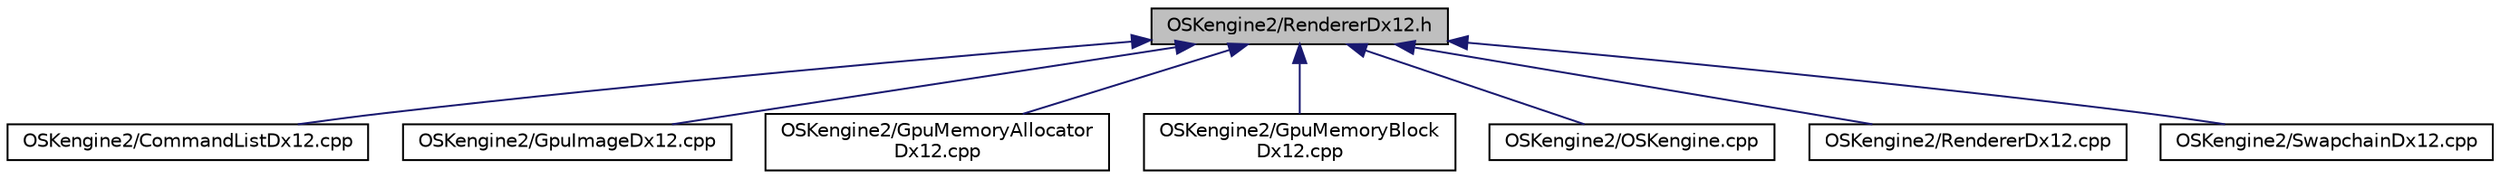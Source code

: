 digraph "OSKengine2/RendererDx12.h"
{
 // LATEX_PDF_SIZE
  edge [fontname="Helvetica",fontsize="10",labelfontname="Helvetica",labelfontsize="10"];
  node [fontname="Helvetica",fontsize="10",shape=record];
  Node1 [label="OSKengine2/RendererDx12.h",height=0.2,width=0.4,color="black", fillcolor="grey75", style="filled", fontcolor="black",tooltip=" "];
  Node1 -> Node2 [dir="back",color="midnightblue",fontsize="10",style="solid"];
  Node2 [label="OSKengine2/CommandListDx12.cpp",height=0.2,width=0.4,color="black", fillcolor="white", style="filled",URL="$_command_list_dx12_8cpp.html",tooltip=" "];
  Node1 -> Node3 [dir="back",color="midnightblue",fontsize="10",style="solid"];
  Node3 [label="OSKengine2/GpuImageDx12.cpp",height=0.2,width=0.4,color="black", fillcolor="white", style="filled",URL="$_gpu_image_dx12_8cpp.html",tooltip=" "];
  Node1 -> Node4 [dir="back",color="midnightblue",fontsize="10",style="solid"];
  Node4 [label="OSKengine2/GpuMemoryAllocator\lDx12.cpp",height=0.2,width=0.4,color="black", fillcolor="white", style="filled",URL="$_gpu_memory_allocator_dx12_8cpp.html",tooltip=" "];
  Node1 -> Node5 [dir="back",color="midnightblue",fontsize="10",style="solid"];
  Node5 [label="OSKengine2/GpuMemoryBlock\lDx12.cpp",height=0.2,width=0.4,color="black", fillcolor="white", style="filled",URL="$_gpu_memory_block_dx12_8cpp.html",tooltip=" "];
  Node1 -> Node6 [dir="back",color="midnightblue",fontsize="10",style="solid"];
  Node6 [label="OSKengine2/OSKengine.cpp",height=0.2,width=0.4,color="black", fillcolor="white", style="filled",URL="$_o_s_kengine_8cpp.html",tooltip=" "];
  Node1 -> Node7 [dir="back",color="midnightblue",fontsize="10",style="solid"];
  Node7 [label="OSKengine2/RendererDx12.cpp",height=0.2,width=0.4,color="black", fillcolor="white", style="filled",URL="$_renderer_dx12_8cpp.html",tooltip=" "];
  Node1 -> Node8 [dir="back",color="midnightblue",fontsize="10",style="solid"];
  Node8 [label="OSKengine2/SwapchainDx12.cpp",height=0.2,width=0.4,color="black", fillcolor="white", style="filled",URL="$_swapchain_dx12_8cpp.html",tooltip=" "];
}
